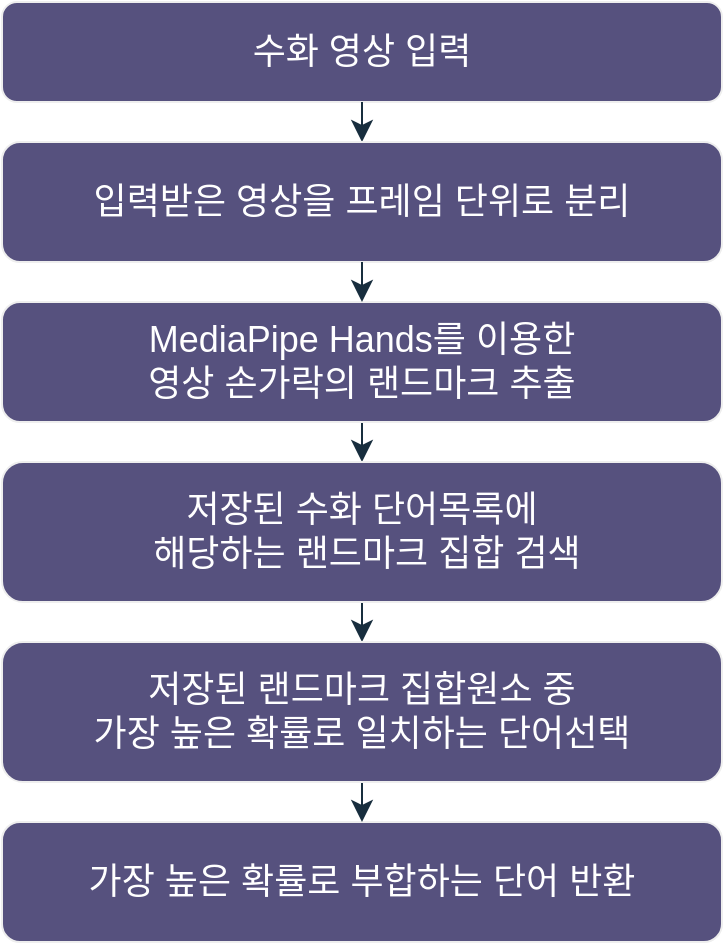<mxfile version="22.1.4" type="device">
  <diagram id="C5RBs43oDa-KdzZeNtuy" name="Page-1">
    <mxGraphModel dx="985" dy="549" grid="1" gridSize="10" guides="1" tooltips="1" connect="1" arrows="1" fold="1" page="1" pageScale="1" pageWidth="827" pageHeight="1169" math="0" shadow="0">
      <root>
        <mxCell id="WIyWlLk6GJQsqaUBKTNV-0" />
        <mxCell id="WIyWlLk6GJQsqaUBKTNV-1" parent="WIyWlLk6GJQsqaUBKTNV-0" />
        <mxCell id="WIyWlLk6GJQsqaUBKTNV-3" value="&lt;font style=&quot;font-size: 18px;&quot;&gt;수화 영상 입력&lt;/font&gt;" style="rounded=1;whiteSpace=wrap;html=1;fontSize=12;glass=0;strokeWidth=1;shadow=0;labelBackgroundColor=none;fillColor=#56517E;strokeColor=#EEEEEE;fontColor=#FFFFFF;" parent="WIyWlLk6GJQsqaUBKTNV-1" vertex="1">
          <mxGeometry x="280" y="80" width="360" height="50" as="geometry" />
        </mxCell>
        <mxCell id="WIyWlLk6GJQsqaUBKTNV-11" value="&lt;font style=&quot;font-size: 18px;&quot;&gt;가장 높은 확률로 부합하는 단어 반환&lt;/font&gt;" style="rounded=1;whiteSpace=wrap;html=1;fontSize=12;glass=0;strokeWidth=1;shadow=0;labelBackgroundColor=none;fillColor=#56517E;strokeColor=#EEEEEE;fontColor=#FFFFFF;" parent="WIyWlLk6GJQsqaUBKTNV-1" vertex="1">
          <mxGeometry x="280" y="490" width="360" height="60" as="geometry" />
        </mxCell>
        <mxCell id="AujRc0t6tKVxkued9hyM-8" style="edgeStyle=none;curved=1;rounded=1;orthogonalLoop=1;jettySize=auto;html=1;entryX=0.5;entryY=0;entryDx=0;entryDy=0;fontSize=12;startSize=8;endSize=8;labelBackgroundColor=none;strokeColor=#182E3E;fontColor=default;" parent="WIyWlLk6GJQsqaUBKTNV-1" source="AujRc0t6tKVxkued9hyM-0" target="AujRc0t6tKVxkued9hyM-1" edge="1">
          <mxGeometry relative="1" as="geometry" />
        </mxCell>
        <mxCell id="AujRc0t6tKVxkued9hyM-0" value="&lt;font style=&quot;font-size: 18px;&quot;&gt;MediaPipe Hands를 이용한&lt;br&gt;영상 손가락의 랜드마크 추출&lt;/font&gt;" style="rounded=1;whiteSpace=wrap;html=1;fontSize=12;glass=0;strokeWidth=1;shadow=0;labelBackgroundColor=none;fillColor=#56517E;strokeColor=#EEEEEE;fontColor=#FFFFFF;" parent="WIyWlLk6GJQsqaUBKTNV-1" vertex="1">
          <mxGeometry x="280" y="230" width="360" height="60" as="geometry" />
        </mxCell>
        <mxCell id="AujRc0t6tKVxkued9hyM-9" style="edgeStyle=none;curved=1;rounded=1;orthogonalLoop=1;jettySize=auto;html=1;entryX=0.5;entryY=0;entryDx=0;entryDy=0;fontSize=12;startSize=8;endSize=8;labelBackgroundColor=none;strokeColor=#182E3E;fontColor=default;" parent="WIyWlLk6GJQsqaUBKTNV-1" source="AujRc0t6tKVxkued9hyM-1" target="AujRc0t6tKVxkued9hyM-2" edge="1">
          <mxGeometry relative="1" as="geometry" />
        </mxCell>
        <mxCell id="AujRc0t6tKVxkued9hyM-1" value="&lt;font style=&quot;font-size: 18px;&quot;&gt;저장된 수화 단어목록에&lt;br&gt;&amp;nbsp;해당하는 랜드마크 집합 검색&lt;/font&gt;" style="rounded=1;whiteSpace=wrap;html=1;fontSize=12;glass=0;strokeWidth=1;shadow=0;labelBackgroundColor=none;fillColor=#56517E;strokeColor=#EEEEEE;fontColor=#FFFFFF;" parent="WIyWlLk6GJQsqaUBKTNV-1" vertex="1">
          <mxGeometry x="280" y="310" width="360" height="70" as="geometry" />
        </mxCell>
        <mxCell id="AujRc0t6tKVxkued9hyM-10" style="edgeStyle=none;curved=1;rounded=1;orthogonalLoop=1;jettySize=auto;html=1;entryX=0.5;entryY=0;entryDx=0;entryDy=0;fontSize=12;startSize=8;endSize=8;labelBackgroundColor=none;strokeColor=#182E3E;fontColor=default;" parent="WIyWlLk6GJQsqaUBKTNV-1" source="AujRc0t6tKVxkued9hyM-2" target="WIyWlLk6GJQsqaUBKTNV-11" edge="1">
          <mxGeometry relative="1" as="geometry" />
        </mxCell>
        <mxCell id="AujRc0t6tKVxkued9hyM-2" value="&lt;font style=&quot;font-size: 18px;&quot;&gt;저장된 랜드마크 집합원소 중 &lt;br&gt;가장 높은 확률로 일치하는 단어선택&lt;/font&gt;" style="rounded=1;whiteSpace=wrap;html=1;fontSize=12;glass=0;strokeWidth=1;shadow=0;labelBackgroundColor=none;fillColor=#56517E;strokeColor=#EEEEEE;fontColor=#FFFFFF;" parent="WIyWlLk6GJQsqaUBKTNV-1" vertex="1">
          <mxGeometry x="280" y="400" width="360" height="70" as="geometry" />
        </mxCell>
        <mxCell id="AujRc0t6tKVxkued9hyM-4" value="" style="edgeStyle=none;curved=1;rounded=1;orthogonalLoop=1;jettySize=auto;html=1;fontSize=12;startSize=8;endSize=8;exitX=0.5;exitY=1;exitDx=0;exitDy=0;labelBackgroundColor=none;strokeColor=#182E3E;fontColor=default;" parent="WIyWlLk6GJQsqaUBKTNV-1" source="WIyWlLk6GJQsqaUBKTNV-3" target="AujRc0t6tKVxkued9hyM-3" edge="1">
          <mxGeometry relative="1" as="geometry">
            <mxPoint x="410" y="180" as="targetPoint" />
          </mxGeometry>
        </mxCell>
        <mxCell id="AujRc0t6tKVxkued9hyM-3" value="&lt;font style=&quot;font-size: 18px;&quot;&gt;입력받은 영상을 프레임 단위로 분리&lt;/font&gt;" style="rounded=1;whiteSpace=wrap;html=1;fontSize=12;glass=0;strokeWidth=1;shadow=0;labelBackgroundColor=none;fillColor=#56517E;strokeColor=#EEEEEE;fontColor=#FFFFFF;" parent="WIyWlLk6GJQsqaUBKTNV-1" vertex="1">
          <mxGeometry x="280" y="150" width="360" height="60" as="geometry" />
        </mxCell>
        <mxCell id="AujRc0t6tKVxkued9hyM-5" value="" style="edgeStyle=none;curved=1;rounded=1;orthogonalLoop=1;jettySize=auto;html=1;fontSize=12;startSize=8;endSize=8;exitX=0.5;exitY=1;exitDx=0;exitDy=0;entryX=0.5;entryY=0;entryDx=0;entryDy=0;labelBackgroundColor=none;strokeColor=#182E3E;fontColor=default;" parent="WIyWlLk6GJQsqaUBKTNV-1" source="AujRc0t6tKVxkued9hyM-3" target="AujRc0t6tKVxkued9hyM-0" edge="1">
          <mxGeometry relative="1" as="geometry">
            <mxPoint x="208" y="119" as="sourcePoint" />
            <mxPoint x="409" y="199" as="targetPoint" />
          </mxGeometry>
        </mxCell>
      </root>
    </mxGraphModel>
  </diagram>
</mxfile>
